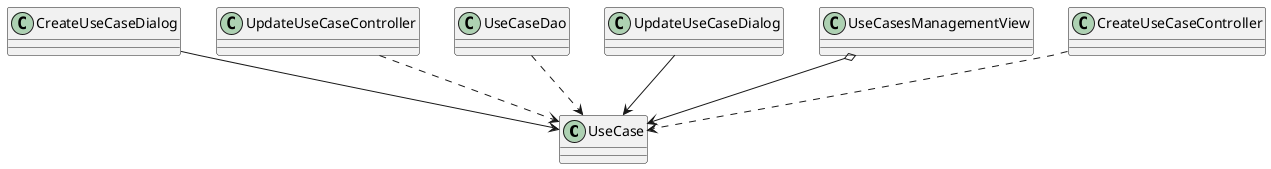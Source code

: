@startuml
	class UseCase {
	}

	CreateUseCaseDialog --> UseCase
	UpdateUseCaseController ..> UseCase
	UseCaseDao ..> UseCase
	UpdateUseCaseDialog --> UseCase
	UseCasesManagementView o--> UseCase
	CreateUseCaseController ..> UseCase
@enduml
